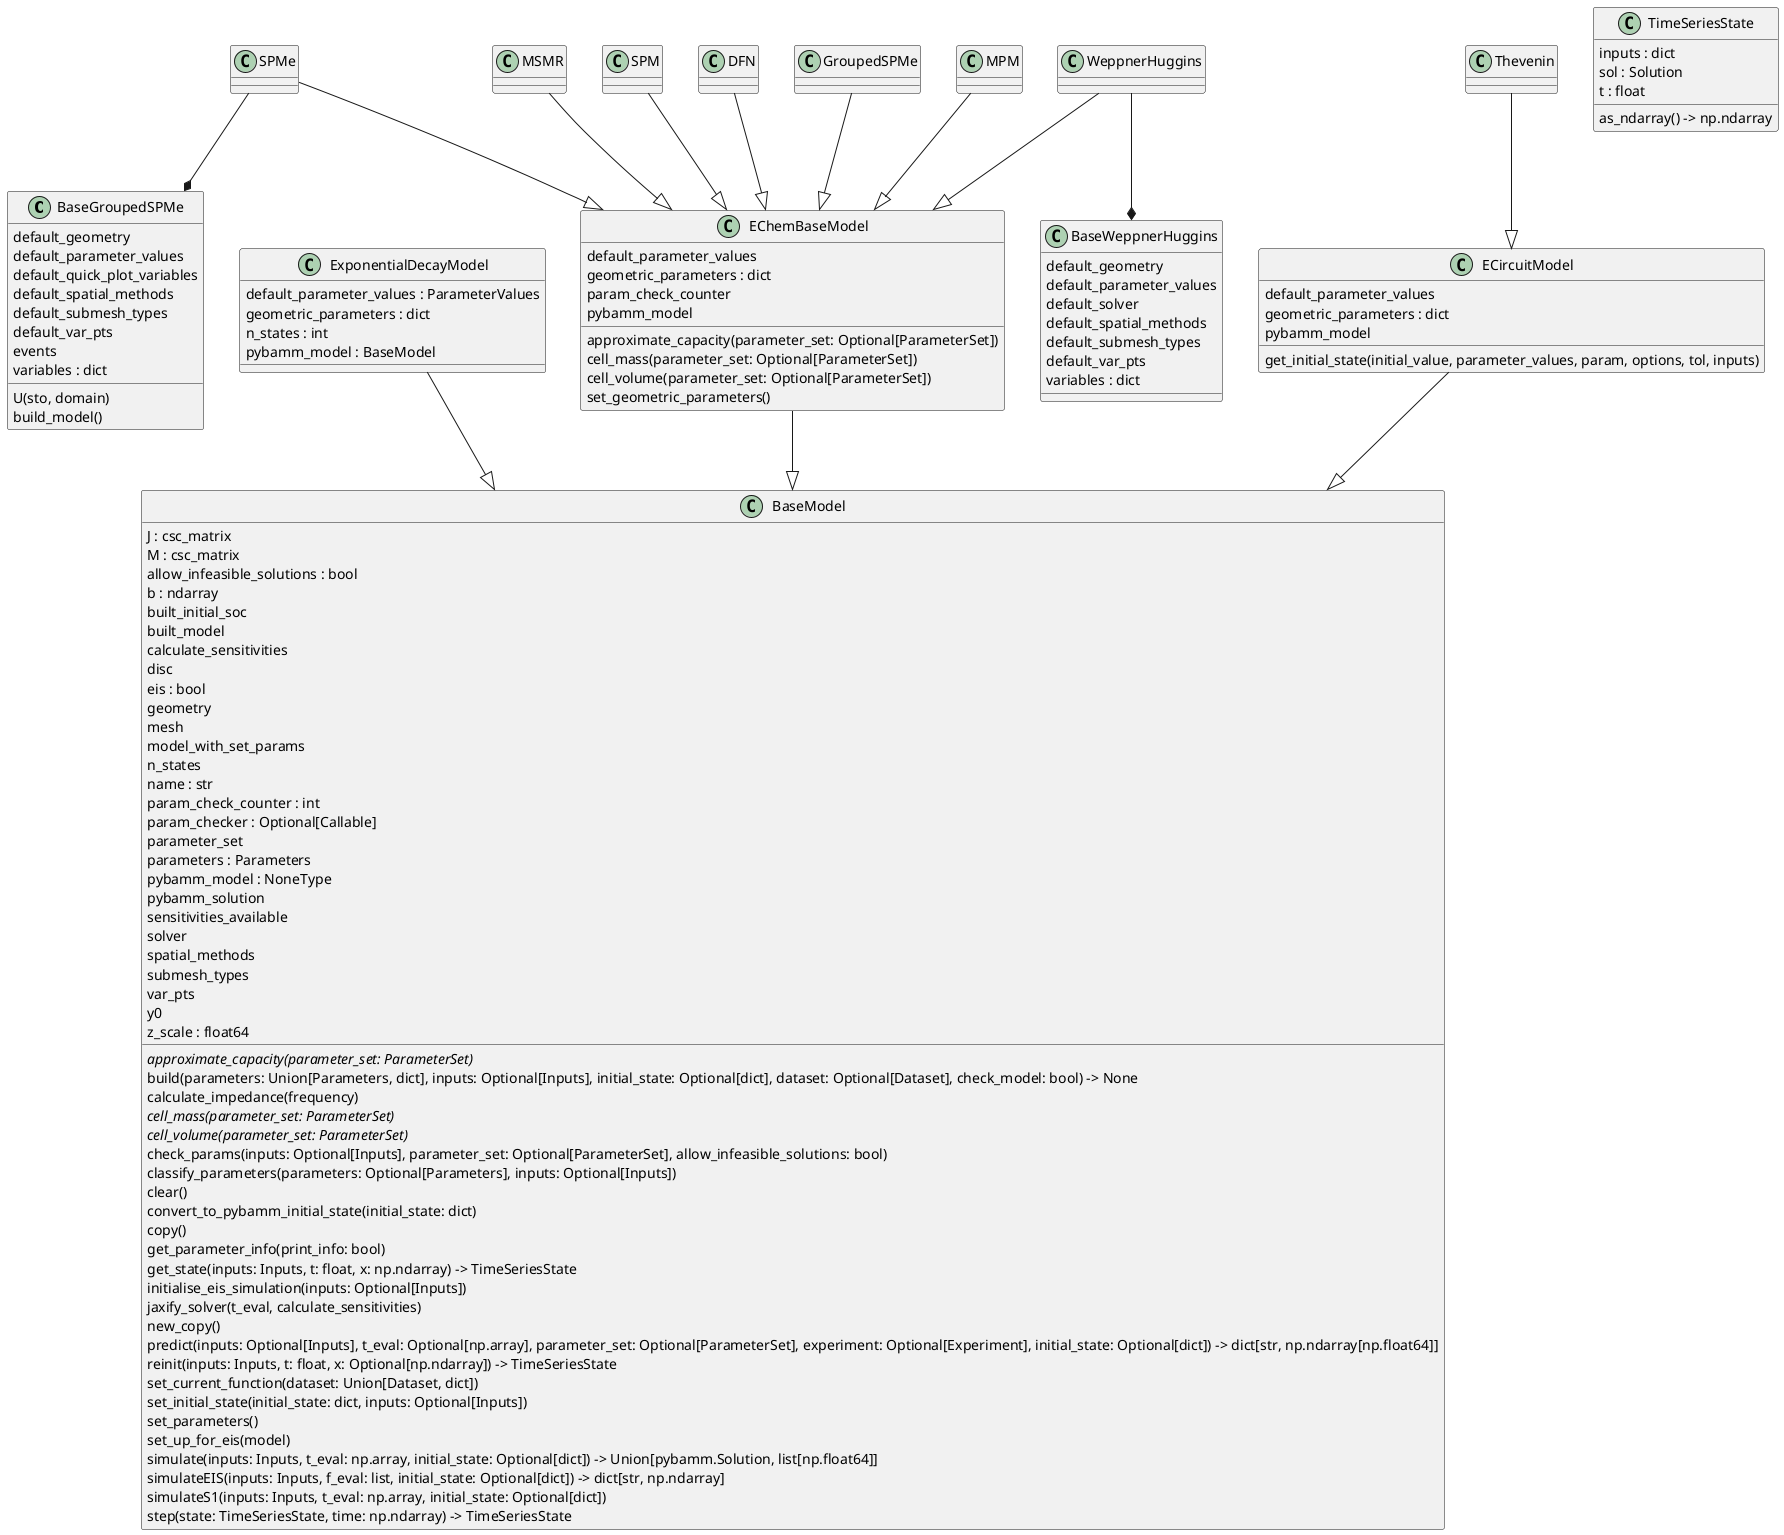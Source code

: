 @startuml classes
skinparam groupInheritance 2
set namespaceSeparator none
class "BaseGroupedSPMe" as pybop.models.lithium_ion.basic_SPMe.BaseGroupedSPMe {
  default_geometry
  default_parameter_values
  default_quick_plot_variables
  default_spatial_methods
  default_submesh_types
  default_var_pts
  events
  variables : dict
  U(sto, domain)
  build_model()
}
class "BaseModel" as pybop.models.base_model.BaseModel {
  J : csc_matrix
  M : csc_matrix
  allow_infeasible_solutions : bool
  b : ndarray
  built_initial_soc
  built_model
  calculate_sensitivities
  disc
  eis : bool
  geometry
  mesh
  model_with_set_params
  n_states
  name : str
  param_check_counter : int
  param_checker : Optional[Callable]
  parameter_set
  parameters : Parameters
  pybamm_model : NoneType
  pybamm_solution
  sensitivities_available
  solver
  spatial_methods
  submesh_types
  var_pts
  y0
  z_scale : float64
  {abstract}approximate_capacity(parameter_set: ParameterSet)
  build(parameters: Union[Parameters, dict], inputs: Optional[Inputs], initial_state: Optional[dict], dataset: Optional[Dataset], check_model: bool) -> None
  calculate_impedance(frequency)
  {abstract}cell_mass(parameter_set: ParameterSet)
  {abstract}cell_volume(parameter_set: ParameterSet)
  check_params(inputs: Optional[Inputs], parameter_set: Optional[ParameterSet], allow_infeasible_solutions: bool)
  classify_parameters(parameters: Optional[Parameters], inputs: Optional[Inputs])
  clear()
  convert_to_pybamm_initial_state(initial_state: dict)
  copy()
  get_parameter_info(print_info: bool)
  get_state(inputs: Inputs, t: float, x: np.ndarray) -> TimeSeriesState
  initialise_eis_simulation(inputs: Optional[Inputs])
  jaxify_solver(t_eval, calculate_sensitivities)
  new_copy()
  predict(inputs: Optional[Inputs], t_eval: Optional[np.array], parameter_set: Optional[ParameterSet], experiment: Optional[Experiment], initial_state: Optional[dict]) -> dict[str, np.ndarray[np.float64]]
  reinit(inputs: Inputs, t: float, x: Optional[np.ndarray]) -> TimeSeriesState
  set_current_function(dataset: Union[Dataset, dict])
  set_initial_state(initial_state: dict, inputs: Optional[Inputs])
  set_parameters()
  set_up_for_eis(model)
  simulate(inputs: Inputs, t_eval: np.array, initial_state: Optional[dict]) -> Union[pybamm.Solution, list[np.float64]]
  simulateEIS(inputs: Inputs, f_eval: list, initial_state: Optional[dict]) -> dict[str, np.ndarray]
  simulateS1(inputs: Inputs, t_eval: np.array, initial_state: Optional[dict])
  step(state: TimeSeriesState, time: np.ndarray) -> TimeSeriesState
}
class "BaseWeppnerHuggins" as pybop.models.lithium_ion.weppner_huggins.BaseWeppnerHuggins {
  default_geometry
  default_parameter_values
  default_solver
  default_spatial_methods
  default_submesh_types
  default_var_pts
  variables : dict
}
class "DFN" as pybop.models.lithium_ion.echem.DFN {
}
class "EChemBaseModel" as pybop.models.lithium_ion.base_echem.EChemBaseModel {
  default_parameter_values
  geometric_parameters : dict
  param_check_counter
  pybamm_model
  approximate_capacity(parameter_set: Optional[ParameterSet])
  cell_mass(parameter_set: Optional[ParameterSet])
  cell_volume(parameter_set: Optional[ParameterSet])
  set_geometric_parameters()
}
class "ECircuitModel" as pybop.models.empirical.base_ecm.ECircuitModel {
  default_parameter_values
  geometric_parameters : dict
  pybamm_model
  get_initial_state(initial_value, parameter_values, param, options, tol, inputs)
}
class "ExponentialDecayModel" as pybop.models._exponential_decay.ExponentialDecayModel {
  default_parameter_values : ParameterValues
  geometric_parameters : dict
  n_states : int
  pybamm_model : BaseModel
}
class "GroupedSPMe" as pybop.models.lithium_ion.echem.GroupedSPMe {
}
class "MPM" as pybop.models.lithium_ion.echem.MPM {
}
class "MSMR" as pybop.models.lithium_ion.echem.MSMR {
}
class "SPM" as pybop.models.lithium_ion.echem.SPM {
}
class "SPMe" as pybop.models.lithium_ion.echem.SPMe {
}
class "Thevenin" as pybop.models.empirical.ecm.Thevenin {
}
class "TimeSeriesState" as pybop.models.base_model.TimeSeriesState {
  inputs : dict
  sol : Solution
  t : float
  as_ndarray() -> np.ndarray
}
class "WeppnerHuggins" as pybop.models.lithium_ion.echem.WeppnerHuggins {
}
pybop.models._exponential_decay.ExponentialDecayModel --|> pybop.models.base_model.BaseModel
pybop.models.empirical.base_ecm.ECircuitModel --|> pybop.models.base_model.BaseModel
pybop.models.lithium_ion.base_echem.EChemBaseModel --|> pybop.models.base_model.BaseModel

pybop.models.empirical.ecm.Thevenin --|> pybop.models.empirical.base_ecm.ECircuitModel

pybop.models.lithium_ion.echem.DFN --|> pybop.models.lithium_ion.base_echem.EChemBaseModel
pybop.models.lithium_ion.echem.GroupedSPMe --|> pybop.models.lithium_ion.base_echem.EChemBaseModel
pybop.models.lithium_ion.echem.MPM --|> pybop.models.lithium_ion.base_echem.EChemBaseModel
pybop.models.lithium_ion.echem.MSMR --|> pybop.models.lithium_ion.base_echem.EChemBaseModel
pybop.models.lithium_ion.echem.SPM --|> pybop.models.lithium_ion.base_echem.EChemBaseModel
pybop.models.lithium_ion.echem.SPMe --|> pybop.models.lithium_ion.base_echem.EChemBaseModel
pybop.models.lithium_ion.echem.WeppnerHuggins --|> pybop.models.lithium_ion.base_echem.EChemBaseModel


pybop.models.lithium_ion.echem.SPMe --* pybop.models.lithium_ion.basic_SPMe.BaseGroupedSPMe
pybop.models.lithium_ion.echem.WeppnerHuggins --* pybop.models.lithium_ion.weppner_huggins.BaseWeppnerHuggins

@enduml
